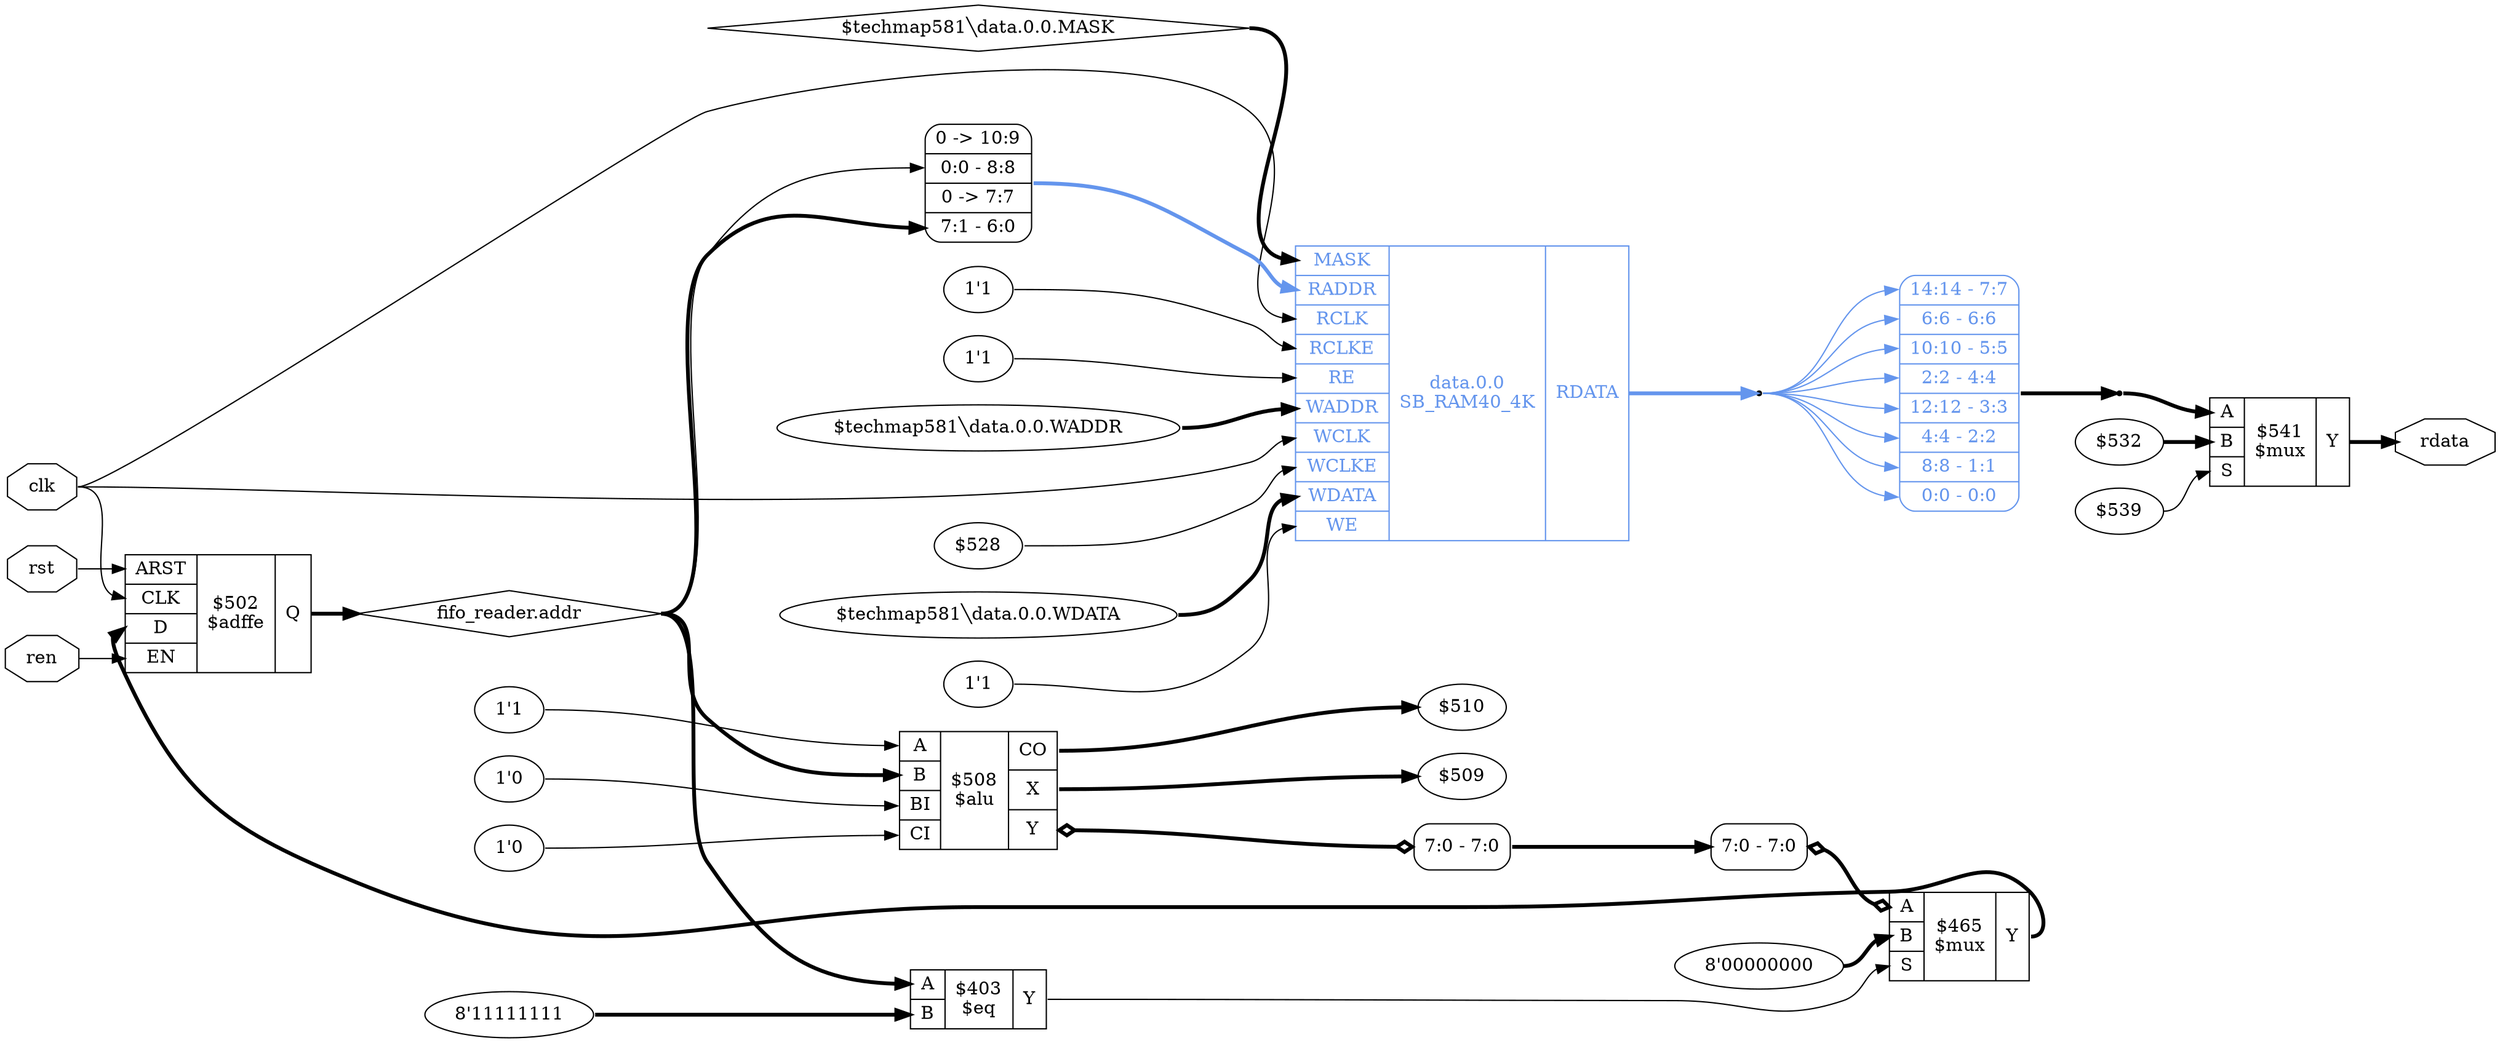 digraph "fifo" {
rankdir="LR";
remincross=true;
n9 [ shape=octagon, label="clk", color="black", fontcolor="black"];
n10 [ shape=diamond, label="fifo_reader.addr", color="black", fontcolor="black"];
n11 [ shape=octagon, label="rdata", color="black", fontcolor="black"];
n12 [ shape=octagon, label="ren", color="black", fontcolor="black"];
n13 [ shape=octagon, label="rst", color="black", fontcolor="black"];
v0 [ label="$techmap581&#9586;data.0.0.WADDR" ];
v1 [ label="1'1" ];
v2 [ label="$528" ];
v3 [ label="$techmap581&#9586;data.0.0.WDATA" ];
v4 [ label="1'1" ];
v5 [ label="1'1" ];
c25 [ shape=record, label="{{<p14> MASK|<p15> RADDR|<p16> RCLK|<p17> RCLKE|<p18> RE|<p19> WADDR|<p20> WCLK|<p21> WCLKE|<p22> WDATA|<p23> WE}|data.0.0\nSB_RAM40_4K|{<p24> RDATA}}", color="cornflowerblue", fontcolor="cornflowerblue" ];
v6 [ label="1'1" ];
v7 [ label="1'0" ];
v8 [ label="1'0" ];
v9 [ label="$510" ];
v10 [ label="$509" ];
c33 [ shape=record, label="{{<p26> A|<p27> B|<p28> BI|<p29> CI}|$508\n$alu|{<p30> CO|<p31> X|<p32> Y}}",  ];
x11 [ shape=record, style=rounded, label="<s0> 7:0 - 7:0 ", color="black", fontcolor="black" ];
c33:p32:e -> x11:w [arrowhead=odiamond, arrowtail=odiamond, dir=both, color="black", fontcolor="black", style="setlinewidth(3)", label=""];
c39 [ shape=record, label="{{<p34> ARST|<p35> CLK|<p36> D|<p37> EN}|$502\n$adffe|{<p38> Q}}",  ];
v12 [ label="8'11111111" ];
c40 [ shape=record, label="{{<p26> A|<p27> B}|$403\n$eq|{<p32> Y}}",  ];
v14 [ label="8'00000000" ];
c42 [ shape=record, label="{{<p26> A|<p27> B|<p41> S}|$465\n$mux|{<p32> Y}}",  ];
x13 [ shape=record, style=rounded, label="<s0> 7:0 - 7:0 ", color="black", fontcolor="black" ];
x13:e -> c42:p26:w [arrowhead=odiamond, arrowtail=odiamond, dir=both, color="black", fontcolor="black", style="setlinewidth(3)", label=""];
v15 [ label="$539" ];
v16 [ label="$532" ];
c43 [ shape=record, label="{{<p26> A|<p27> B|<p41> S}|$541\n$mux|{<p32> Y}}",  ];
x17 [shape=point, ];
x18 [ shape=record, style=rounded, label="0 -&gt; 10:9 |<s2> 0:0 - 8:8 |0 -&gt; 7:7 |<s0> 7:1 - 6:0 ", color="black", fontcolor="black" ];
x19 [ shape=record, style=rounded, label="<s7> 14:14 - 7:7 |<s6> 6:6 - 6:6 |<s5> 10:10 - 5:5 |<s4> 2:2 - 4:4 |<s3> 12:12 - 3:3 |<s2> 4:4 - 2:2 |<s1> 8:8 - 1:1 |<s0> 0:0 - 0:0 ", color="cornflowerblue", fontcolor="cornflowerblue" ];
n1 [ shape=point ];
c25:p24:e -> n1:w [color="cornflowerblue", fontcolor="cornflowerblue", style="setlinewidth(3)", label=""];
n1:e -> x19:s0:w [color="cornflowerblue", fontcolor="cornflowerblue", label=""];
n1:e -> x19:s1:w [color="cornflowerblue", fontcolor="cornflowerblue", label=""];
n1:e -> x19:s2:w [color="cornflowerblue", fontcolor="cornflowerblue", label=""];
n1:e -> x19:s3:w [color="cornflowerblue", fontcolor="cornflowerblue", label=""];
n1:e -> x19:s4:w [color="cornflowerblue", fontcolor="cornflowerblue", label=""];
n1:e -> x19:s5:w [color="cornflowerblue", fontcolor="cornflowerblue", label=""];
n1:e -> x19:s6:w [color="cornflowerblue", fontcolor="cornflowerblue", label=""];
n1:e -> x19:s7:w [color="cornflowerblue", fontcolor="cornflowerblue", label=""];
c39:p38:e -> n10:w [color="black", fontcolor="black", style="setlinewidth(3)", label=""];
n10:e -> c33:p27:w [color="black", fontcolor="black", style="setlinewidth(3)", label=""];
n10:e -> c40:p26:w [color="black", fontcolor="black", style="setlinewidth(3)", label=""];
n10:e -> x18:s0:w [color="black", fontcolor="black", style="setlinewidth(3)", label=""];
n10:e -> x18:s2:w [color="black", fontcolor="black", label=""];
c43:p32:e -> n11:w [color="black", fontcolor="black", style="setlinewidth(3)", label=""];
n12:e -> c39:p37:w [color="black", fontcolor="black", label=""];
n13:e -> c39:p34:w [color="black", fontcolor="black", label=""];
n2 [ shape=diamond, label="$techmap581&#9586;data.0.0.MASK" ];
n2:e -> c25:p14:w [color="black", fontcolor="black", style="setlinewidth(3)", label=""];
x18:e -> c25:p15:w [color="cornflowerblue", fontcolor="cornflowerblue", style="setlinewidth(3)", label=""];
x19:e -> x17:w [color="black", fontcolor="black", style="setlinewidth(3)", label=""];
x17:e -> c43:p26:w [color="black", fontcolor="black", style="setlinewidth(3)", label=""];
x11:s0:e -> x13:s0:w [color="black", fontcolor="black", style="setlinewidth(3)", label=""];
c40:p32:e -> c42:p41:w [color="black", fontcolor="black", label=""];
c42:p32:e -> c39:p36:w [color="black", fontcolor="black", style="setlinewidth(3)", label=""];
n9:e -> c25:p16:w [color="black", fontcolor="black", label=""];
n9:e -> c25:p20:w [color="black", fontcolor="black", label=""];
n9:e -> c39:p35:w [color="black", fontcolor="black", label=""];
v0:e -> c25:p19:w [color="black", fontcolor="black", style="setlinewidth(3)", label=""];
v1:e -> c25:p23:w [color="black", fontcolor="black", label=""];
c33:p31:e -> v10:w [color="black", fontcolor="black", style="setlinewidth(3)", label=""];
v12:e -> c40:p27:w [color="black", fontcolor="black", style="setlinewidth(3)", label=""];
v14:e -> c42:p27:w [color="black", fontcolor="black", style="setlinewidth(3)", label=""];
v15:e -> c43:p41:w [color="black", fontcolor="black", label=""];
v16:e -> c43:p27:w [color="black", fontcolor="black", style="setlinewidth(3)", label=""];
v2:e -> c25:p21:w [color="black", fontcolor="black", label=""];
v3:e -> c25:p22:w [color="black", fontcolor="black", style="setlinewidth(3)", label=""];
v4:e -> c25:p18:w [color="black", fontcolor="black", label=""];
v5:e -> c25:p17:w [color="black", fontcolor="black", label=""];
v6:e -> c33:p26:w [color="black", fontcolor="black", label=""];
v7:e -> c33:p28:w [color="black", fontcolor="black", label=""];
v8:e -> c33:p29:w [color="black", fontcolor="black", label=""];
c33:p30:e -> v9:w [color="black", fontcolor="black", style="setlinewidth(3)", label=""];
}
